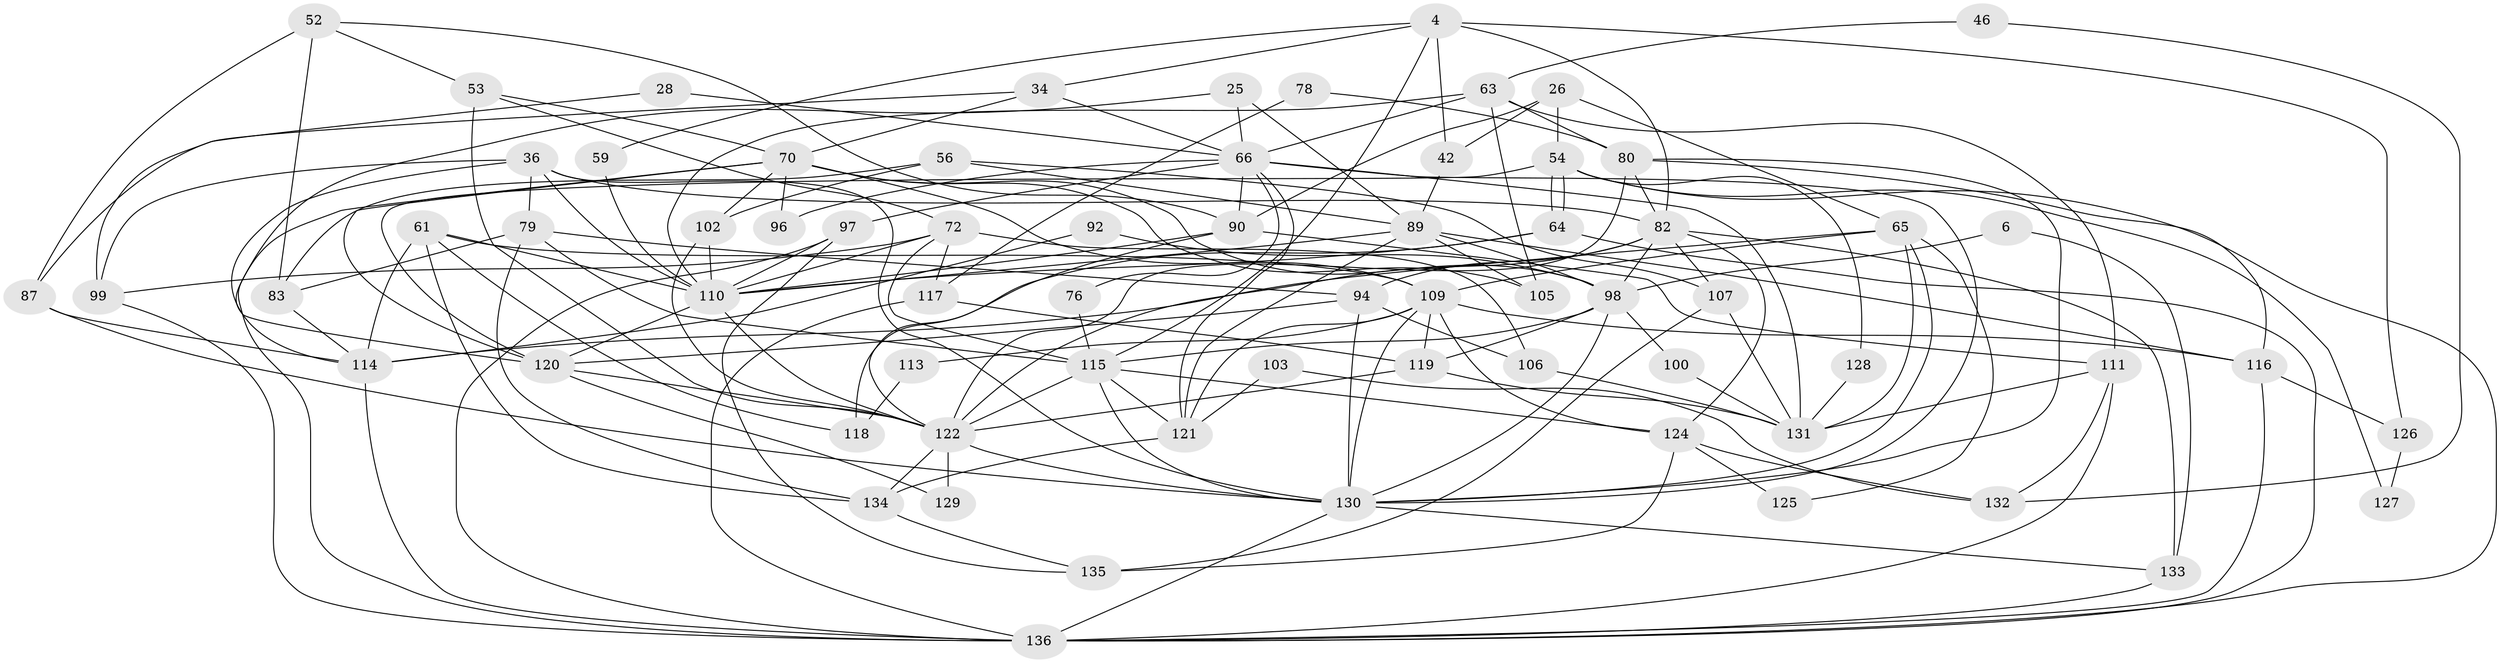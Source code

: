 // original degree distribution, {3: 0.25, 2: 0.14705882352941177, 7: 0.04411764705882353, 6: 0.08823529411764706, 4: 0.3014705882352941, 5: 0.14705882352941177, 8: 0.022058823529411766}
// Generated by graph-tools (version 1.1) at 2025/52/03/04/25 21:52:52]
// undirected, 68 vertices, 171 edges
graph export_dot {
graph [start="1"]
  node [color=gray90,style=filled];
  4;
  6;
  25;
  26 [super="+2"];
  28;
  34;
  36;
  42;
  46;
  52;
  53;
  54;
  56;
  59;
  61 [super="+7+3"];
  63 [super="+23+58"];
  64;
  65;
  66 [super="+5+40"];
  70 [super="+44"];
  72 [super="+50"];
  76;
  78;
  79;
  80 [super="+13+57"];
  82 [super="+67"];
  83;
  87;
  89 [super="+69+35"];
  90 [super="+14+29"];
  92;
  94 [super="+10"];
  96;
  97;
  98 [super="+73"];
  99 [super="+30"];
  100;
  102 [super="+101"];
  103;
  105;
  106 [super="+68"];
  107;
  109 [super="+104+32"];
  110 [super="+81+93"];
  111 [super="+11"];
  113;
  114 [super="+15"];
  115 [super="+41+85"];
  116 [super="+88+38"];
  117;
  118;
  119 [super="+8+112"];
  120 [super="+55"];
  121 [super="+84"];
  122 [super="+49+1+108"];
  124 [super="+19+86"];
  125;
  126 [super="+95"];
  127;
  128;
  129;
  130 [super="+45+123"];
  131 [super="+21"];
  132;
  133;
  134;
  135;
  136 [super="+77+71"];
  4 -- 42;
  4 -- 34;
  4 -- 59;
  4 -- 126 [weight=2];
  4 -- 82;
  4 -- 115;
  6 -- 133;
  6 -- 98;
  25 -- 89;
  25 -- 120;
  25 -- 66;
  26 -- 65;
  26 -- 54 [weight=2];
  26 -- 42;
  26 -- 90;
  28 -- 99;
  28 -- 66;
  34 -- 87;
  34 -- 70;
  34 -- 66;
  36 -- 79;
  36 -- 82 [weight=2];
  36 -- 114;
  36 -- 130 [weight=2];
  36 -- 99;
  36 -- 110;
  42 -- 89;
  46 -- 132;
  46 -- 63;
  52 -- 87;
  52 -- 90;
  52 -- 53;
  52 -- 83;
  53 -- 70;
  53 -- 122;
  53 -- 72;
  54 -- 64;
  54 -- 64;
  54 -- 127;
  54 -- 128;
  54 -- 120;
  54 -- 136;
  56 -- 83;
  56 -- 89;
  56 -- 107;
  56 -- 102;
  59 -- 110;
  61 -- 118;
  61 -- 114;
  61 -- 134;
  61 -- 109;
  61 -- 110;
  63 -- 110 [weight=2];
  63 -- 105;
  63 -- 66 [weight=2];
  63 -- 111;
  63 -- 80;
  64 -- 118;
  64 -- 110;
  64 -- 136;
  65 -- 109;
  65 -- 114 [weight=2];
  65 -- 125;
  65 -- 131;
  65 -- 130;
  66 -- 97;
  66 -- 76;
  66 -- 96;
  66 -- 90;
  66 -- 131;
  66 -- 130;
  66 -- 121;
  70 -- 102;
  70 -- 105;
  70 -- 109 [weight=2];
  70 -- 96;
  70 -- 98;
  70 -- 120;
  70 -- 136;
  72 -- 110;
  72 -- 117;
  72 -- 115 [weight=2];
  72 -- 99 [weight=2];
  72 -- 106;
  76 -- 115;
  78 -- 117;
  78 -- 80;
  79 -- 115;
  79 -- 83;
  79 -- 94;
  79 -- 134;
  80 -- 122 [weight=2];
  80 -- 130 [weight=2];
  80 -- 82;
  80 -- 116;
  82 -- 124;
  82 -- 133 [weight=2];
  82 -- 107;
  82 -- 94;
  82 -- 122;
  82 -- 98;
  83 -- 114;
  87 -- 114;
  87 -- 130 [weight=2];
  89 -- 105;
  89 -- 121 [weight=2];
  89 -- 116 [weight=2];
  89 -- 110;
  89 -- 98;
  90 -- 110 [weight=2];
  90 -- 122;
  90 -- 111;
  92 -- 114;
  92 -- 98;
  94 -- 120;
  94 -- 130;
  94 -- 106;
  97 -- 136 [weight=2];
  97 -- 135;
  97 -- 110 [weight=3];
  98 -- 130;
  98 -- 100;
  98 -- 115;
  98 -- 119;
  99 -- 136;
  100 -- 131;
  102 -- 122 [weight=2];
  102 -- 110;
  103 -- 121;
  103 -- 132;
  106 -- 131;
  107 -- 131;
  107 -- 135;
  109 -- 121 [weight=2];
  109 -- 113;
  109 -- 116 [weight=2];
  109 -- 119 [weight=2];
  109 -- 124 [weight=2];
  109 -- 130 [weight=2];
  110 -- 120 [weight=2];
  110 -- 122 [weight=2];
  111 -- 131;
  111 -- 132;
  111 -- 136;
  113 -- 118;
  114 -- 136;
  115 -- 122 [weight=3];
  115 -- 124;
  115 -- 130;
  115 -- 121;
  116 -- 126;
  116 -- 136;
  117 -- 119;
  117 -- 136;
  119 -- 122 [weight=2];
  119 -- 131;
  120 -- 122;
  120 -- 129;
  121 -- 134;
  122 -- 129 [weight=2];
  122 -- 130;
  122 -- 134;
  124 -- 125;
  124 -- 135;
  124 -- 132;
  126 -- 127;
  128 -- 131;
  130 -- 133;
  130 -- 136;
  133 -- 136;
  134 -- 135;
}
